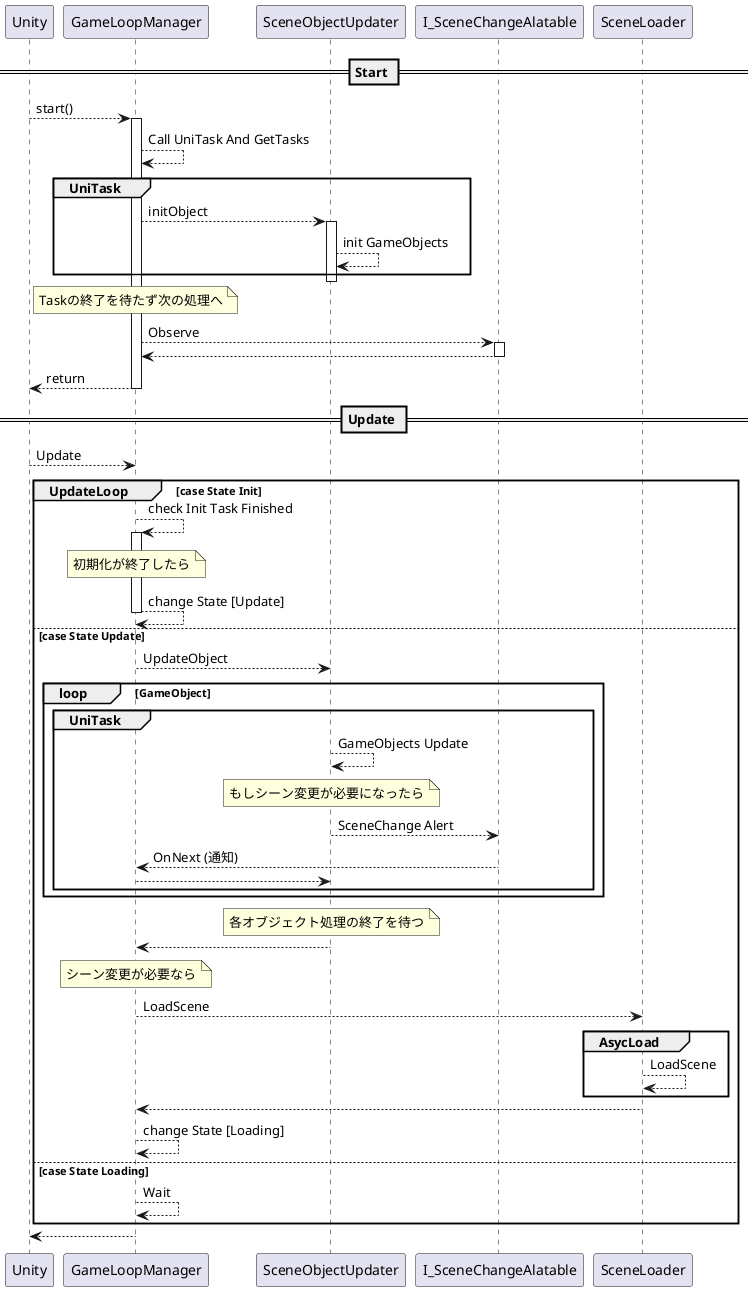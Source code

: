 @startuml ゲームループ

    
== Start ==

    Unity --> GameLoopManager : start()
    activate GameLoopManager

    GameLoopManager --> GameLoopManager : Call UniTask And GetTasks
    group UniTask 
        GameLoopManager --> SceneObjectUpdater :initObject
        activate SceneObjectUpdater
        SceneObjectUpdater --> SceneObjectUpdater : init GameObjects
    end
    deactivate SceneObjectUpdater

    note over GameLoopManager : Taskの終了を待たず次の処理へ
    GameLoopManager --> I_SceneChangeAlatable : Observe
    activate I_SceneChangeAlatable
    I_SceneChangeAlatable --> GameLoopManager
    deactivate I_SceneChangeAlatable


    GameLoopManager --> Unity :return
    deactivate GameLoopManager

== Update ==

    Unity --> GameLoopManager : Update

    group UpdateLoop [case State Init]
        
        GameLoopManager --> GameLoopManager : check Init Task Finished
        activate GameLoopManager
        note over GameLoopManager : 初期化が終了したら
        GameLoopManager --> GameLoopManager : change State [Update]
        deactivate GameLoopManager

    else case State Update
        GameLoopManager --> SceneObjectUpdater : UpdateObject
        group loop [GameObject]
            group UniTask
                SceneObjectUpdater --> SceneObjectUpdater : GameObjects Update
                note over SceneObjectUpdater : もしシーン変更が必要になったら
                SceneObjectUpdater --> I_SceneChangeAlatable : SceneChange Alert
                I_SceneChangeAlatable --> GameLoopManager : OnNext (通知) 
                GameLoopManager --> SceneObjectUpdater
            end
        end
        note over SceneObjectUpdater : 各オブジェクト処理の終了を待つ
        SceneObjectUpdater --> GameLoopManager
        note over GameLoopManager : シーン変更が必要なら
        GameLoopManager --> SceneLoader : LoadScene
        group AsycLoad
            SceneLoader --> SceneLoader : LoadScene
        end
        SceneLoader --> GameLoopManager
        GameLoopManager --> GameLoopManager : change State [Loading]
    else case State Loading
        GameLoopManager --> GameLoopManager : Wait

    end
    GameLoopManager --> Unity

@enduml